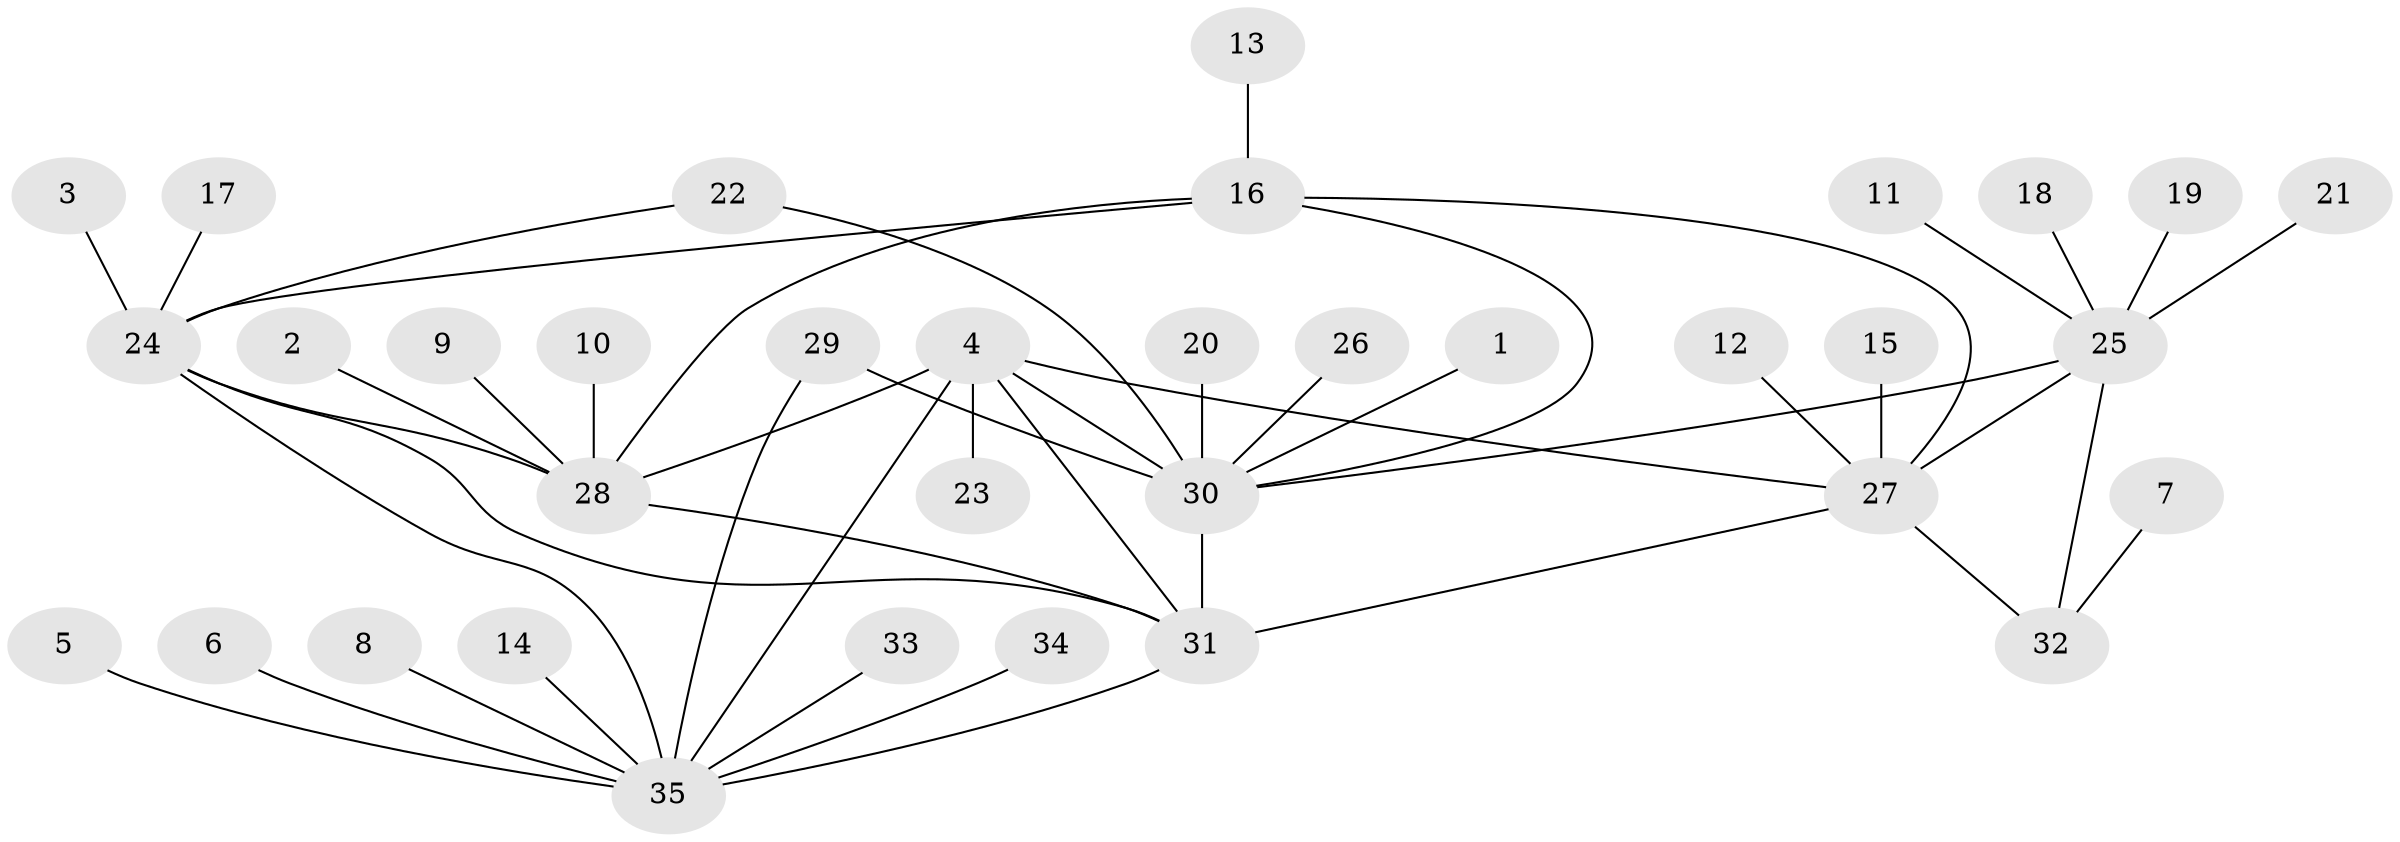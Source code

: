 // original degree distribution, {8: 0.014492753623188406, 5: 0.043478260869565216, 9: 0.043478260869565216, 4: 0.028985507246376812, 6: 0.028985507246376812, 3: 0.057971014492753624, 12: 0.014492753623188406, 7: 0.014492753623188406, 1: 0.5652173913043478, 2: 0.18840579710144928}
// Generated by graph-tools (version 1.1) at 2025/50/03/09/25 03:50:37]
// undirected, 35 vertices, 47 edges
graph export_dot {
graph [start="1"]
  node [color=gray90,style=filled];
  1;
  2;
  3;
  4;
  5;
  6;
  7;
  8;
  9;
  10;
  11;
  12;
  13;
  14;
  15;
  16;
  17;
  18;
  19;
  20;
  21;
  22;
  23;
  24;
  25;
  26;
  27;
  28;
  29;
  30;
  31;
  32;
  33;
  34;
  35;
  1 -- 30 [weight=1.0];
  2 -- 28 [weight=1.0];
  3 -- 24 [weight=1.0];
  4 -- 23 [weight=1.0];
  4 -- 27 [weight=1.0];
  4 -- 28 [weight=1.0];
  4 -- 30 [weight=1.0];
  4 -- 31 [weight=1.0];
  4 -- 35 [weight=1.0];
  5 -- 35 [weight=1.0];
  6 -- 35 [weight=1.0];
  7 -- 32 [weight=1.0];
  8 -- 35 [weight=1.0];
  9 -- 28 [weight=1.0];
  10 -- 28 [weight=1.0];
  11 -- 25 [weight=1.0];
  12 -- 27 [weight=1.0];
  13 -- 16 [weight=1.0];
  14 -- 35 [weight=1.0];
  15 -- 27 [weight=1.0];
  16 -- 24 [weight=1.0];
  16 -- 27 [weight=1.0];
  16 -- 28 [weight=1.0];
  16 -- 30 [weight=1.0];
  17 -- 24 [weight=1.0];
  18 -- 25 [weight=1.0];
  19 -- 25 [weight=1.0];
  20 -- 30 [weight=2.0];
  21 -- 25 [weight=1.0];
  22 -- 24 [weight=1.0];
  22 -- 30 [weight=1.0];
  24 -- 28 [weight=1.0];
  24 -- 31 [weight=1.0];
  24 -- 35 [weight=1.0];
  25 -- 27 [weight=1.0];
  25 -- 30 [weight=1.0];
  25 -- 32 [weight=1.0];
  26 -- 30 [weight=1.0];
  27 -- 31 [weight=1.0];
  27 -- 32 [weight=1.0];
  28 -- 31 [weight=1.0];
  29 -- 30 [weight=1.0];
  29 -- 35 [weight=1.0];
  30 -- 31 [weight=1.0];
  31 -- 35 [weight=1.0];
  33 -- 35 [weight=1.0];
  34 -- 35 [weight=1.0];
}
